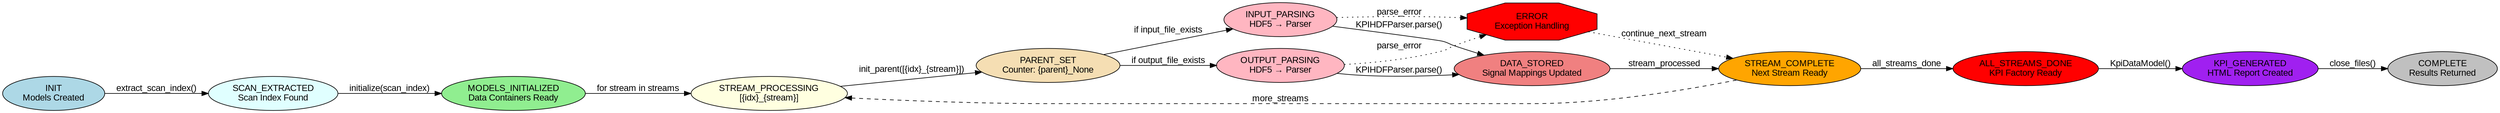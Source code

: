 digraph KPI_State_Transitions {
    rankdir=LR;
    node [shape=ellipse, style=filled, fontname="Arial"];
    edge [fontname="Arial"];
    
    // State definitions
    INIT [label="INIT\nModels Created", fillcolor=lightblue];
    SCAN_EXTRACTED [label="SCAN_EXTRACTED\nScan Index Found", fillcolor=lightcyan];
    MODELS_INITIALIZED [label="MODELS_INITIALIZED\nData Containers Ready", fillcolor=lightgreen];
    STREAM_PROCESSING [label="STREAM_PROCESSING\n[{idx}_{stream}]", fillcolor=lightyellow];
    PARENT_SET [label="PARENT_SET\nCounter: {parent}_None", fillcolor=wheat];
    INPUT_PARSING [label="INPUT_PARSING\nHDF5 → Parser", fillcolor=lightpink];
    OUTPUT_PARSING [label="OUTPUT_PARSING\nHDF5 → Parser", fillcolor=lightpink];
    DATA_STORED [label="DATA_STORED\nSignal Mappings Updated", fillcolor=lightcoral];
    STREAM_COMPLETE [label="STREAM_COMPLETE\nNext Stream Ready", fillcolor=orange];
    ALL_STREAMS_DONE [label="ALL_STREAMS_DONE\nKPI Factory Ready", fillcolor=red];
    KPI_GENERATED [label="KPI_GENERATED\nHTML Report Created", fillcolor=purple];
    COMPLETE [label="COMPLETE\nResults Returned", fillcolor=gray];
    
    // State transitions
    INIT -> SCAN_EXTRACTED [label="extract_scan_index()"];
    SCAN_EXTRACTED -> MODELS_INITIALIZED [label="initialize(scan_index)"];
    MODELS_INITIALIZED -> STREAM_PROCESSING [label="for stream in streams"];
    
    STREAM_PROCESSING -> PARENT_SET [label="init_parent([{idx}_{stream}])"];
    PARENT_SET -> INPUT_PARSING [label="if input_file_exists"];
    PARENT_SET -> OUTPUT_PARSING [label="if output_file_exists"];
    
    INPUT_PARSING -> DATA_STORED [label="KPIHDFParser.parse()"];
    OUTPUT_PARSING -> DATA_STORED [label="KPIHDFParser.parse()"];
    
    DATA_STORED -> STREAM_COMPLETE [label="stream_processed"];
    STREAM_COMPLETE -> STREAM_PROCESSING [label="more_streams", style=dashed];
    STREAM_COMPLETE -> ALL_STREAMS_DONE [label="all_streams_done"];
    
    ALL_STREAMS_DONE -> KPI_GENERATED [label="KpiDataModel()"];
    KPI_GENERATED -> COMPLETE [label="close_files()"];
    
    // Error states
    ERROR [label="ERROR\nException Handling", fillcolor=red, shape=octagon];
    INPUT_PARSING -> ERROR [label="parse_error", style=dotted];
    OUTPUT_PARSING -> ERROR [label="parse_error", style=dotted];
    ERROR -> STREAM_COMPLETE [label="continue_next_stream", style=dotted];
}
